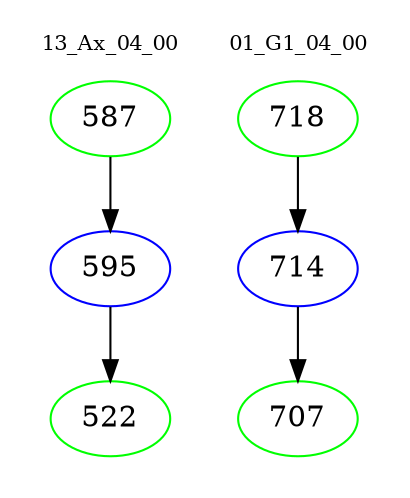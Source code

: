 digraph{
subgraph cluster_0 {
color = white
label = "13_Ax_04_00";
fontsize=10;
T0_587 [label="587", color="green"]
T0_587 -> T0_595 [color="black"]
T0_595 [label="595", color="blue"]
T0_595 -> T0_522 [color="black"]
T0_522 [label="522", color="green"]
}
subgraph cluster_1 {
color = white
label = "01_G1_04_00";
fontsize=10;
T1_718 [label="718", color="green"]
T1_718 -> T1_714 [color="black"]
T1_714 [label="714", color="blue"]
T1_714 -> T1_707 [color="black"]
T1_707 [label="707", color="green"]
}
}
